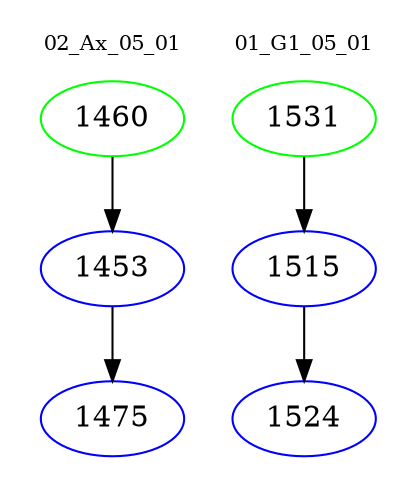 digraph{
subgraph cluster_0 {
color = white
label = "02_Ax_05_01";
fontsize=10;
T0_1460 [label="1460", color="green"]
T0_1460 -> T0_1453 [color="black"]
T0_1453 [label="1453", color="blue"]
T0_1453 -> T0_1475 [color="black"]
T0_1475 [label="1475", color="blue"]
}
subgraph cluster_1 {
color = white
label = "01_G1_05_01";
fontsize=10;
T1_1531 [label="1531", color="green"]
T1_1531 -> T1_1515 [color="black"]
T1_1515 [label="1515", color="blue"]
T1_1515 -> T1_1524 [color="black"]
T1_1524 [label="1524", color="blue"]
}
}
